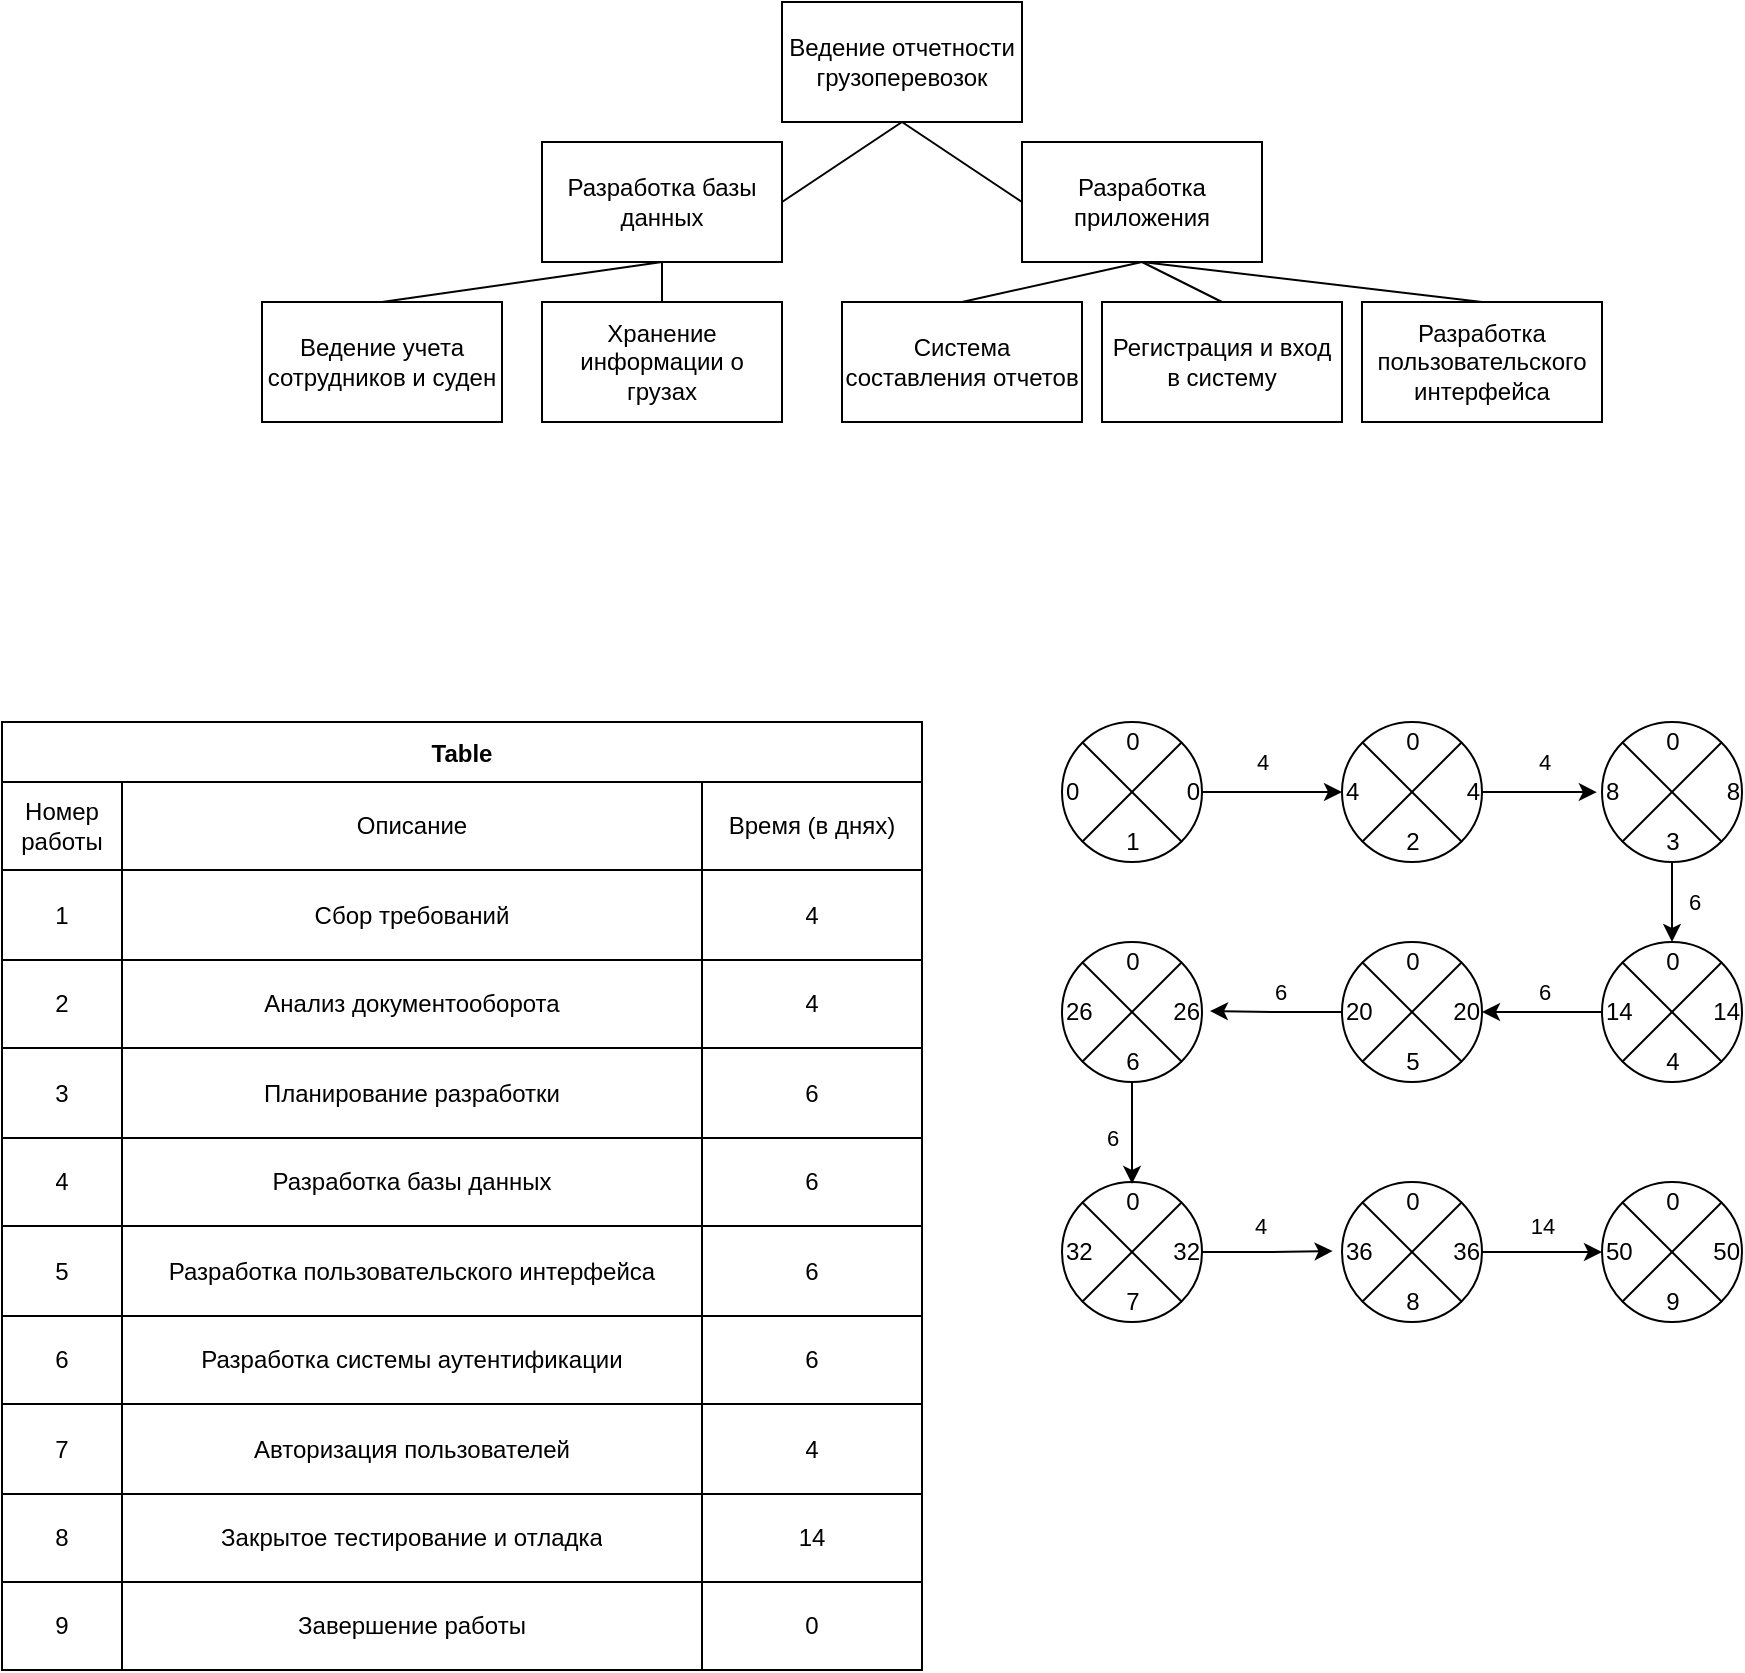 <mxfile version="15.3.8" type="device"><diagram id="DFeVaW7wgJ7eMk1ueQbN" name="Page-1"><mxGraphModel dx="1865" dy="624" grid="0" gridSize="10" guides="1" tooltips="1" connect="1" arrows="1" fold="1" page="1" pageScale="1" pageWidth="827" pageHeight="1169" math="0" shadow="0"><root><mxCell id="0"/><mxCell id="1" parent="0"/><mxCell id="fNH3DSm2WFuXf-4gq01j-4" value="Ведение отчетности грузоперевозок" style="rounded=0;whiteSpace=wrap;html=1;" parent="1" vertex="1"><mxGeometry x="200" y="30" width="120" height="60" as="geometry"/></mxCell><mxCell id="fNH3DSm2WFuXf-4gq01j-5" value="Ведение учета сотрудников и суден" style="rounded=0;whiteSpace=wrap;html=1;" parent="1" vertex="1"><mxGeometry x="-60" y="180" width="120" height="60" as="geometry"/></mxCell><mxCell id="fNH3DSm2WFuXf-4gq01j-7" value="Хранение информации о грузах" style="rounded=0;whiteSpace=wrap;html=1;" parent="1" vertex="1"><mxGeometry x="80" y="180" width="120" height="60" as="geometry"/></mxCell><mxCell id="fNH3DSm2WFuXf-4gq01j-8" value="Регистрация и вход в систему" style="rounded=0;whiteSpace=wrap;html=1;" parent="1" vertex="1"><mxGeometry x="360" y="180" width="120" height="60" as="geometry"/></mxCell><mxCell id="fNH3DSm2WFuXf-4gq01j-11" value="Разработка пользовательского интерфейса" style="rounded=0;whiteSpace=wrap;html=1;" parent="1" vertex="1"><mxGeometry x="490" y="180" width="120" height="60" as="geometry"/></mxCell><mxCell id="fNH3DSm2WFuXf-4gq01j-12" value="Разработка базы данных" style="rounded=0;whiteSpace=wrap;html=1;" parent="1" vertex="1"><mxGeometry x="80" y="100" width="120" height="60" as="geometry"/></mxCell><mxCell id="fNH3DSm2WFuXf-4gq01j-13" value="Разработка приложения" style="rounded=0;whiteSpace=wrap;html=1;" parent="1" vertex="1"><mxGeometry x="320" y="100" width="120" height="60" as="geometry"/></mxCell><mxCell id="fNH3DSm2WFuXf-4gq01j-14" value="Система составления отчетов" style="rounded=0;whiteSpace=wrap;html=1;" parent="1" vertex="1"><mxGeometry x="230" y="180" width="120" height="60" as="geometry"/></mxCell><mxCell id="fNH3DSm2WFuXf-4gq01j-17" value="" style="endArrow=none;html=1;entryX=0.5;entryY=1;entryDx=0;entryDy=0;exitX=1;exitY=0.5;exitDx=0;exitDy=0;" parent="1" source="fNH3DSm2WFuXf-4gq01j-12" target="fNH3DSm2WFuXf-4gq01j-4" edge="1"><mxGeometry width="50" height="50" relative="1" as="geometry"><mxPoint x="90" y="80" as="sourcePoint"/><mxPoint x="140" y="30" as="targetPoint"/></mxGeometry></mxCell><mxCell id="fNH3DSm2WFuXf-4gq01j-18" value="" style="endArrow=none;html=1;entryX=0.5;entryY=1;entryDx=0;entryDy=0;exitX=0;exitY=0.5;exitDx=0;exitDy=0;" parent="1" source="fNH3DSm2WFuXf-4gq01j-13" target="fNH3DSm2WFuXf-4gq01j-4" edge="1"><mxGeometry width="50" height="50" relative="1" as="geometry"><mxPoint x="210" y="140" as="sourcePoint"/><mxPoint x="270" y="100" as="targetPoint"/></mxGeometry></mxCell><mxCell id="fNH3DSm2WFuXf-4gq01j-20" value="" style="endArrow=none;html=1;entryX=0.5;entryY=1;entryDx=0;entryDy=0;exitX=0.5;exitY=0;exitDx=0;exitDy=0;" parent="1" source="fNH3DSm2WFuXf-4gq01j-7" target="fNH3DSm2WFuXf-4gq01j-12" edge="1"><mxGeometry width="50" height="50" relative="1" as="geometry"><mxPoint x="260" y="150" as="sourcePoint"/><mxPoint x="260" y="90" as="targetPoint"/></mxGeometry></mxCell><mxCell id="fNH3DSm2WFuXf-4gq01j-21" value="" style="endArrow=none;html=1;entryX=0.5;entryY=1;entryDx=0;entryDy=0;exitX=0.5;exitY=0;exitDx=0;exitDy=0;" parent="1" source="fNH3DSm2WFuXf-4gq01j-5" target="fNH3DSm2WFuXf-4gq01j-12" edge="1"><mxGeometry width="50" height="50" relative="1" as="geometry"><mxPoint x="40" y="170" as="sourcePoint"/><mxPoint x="140" y="160" as="targetPoint"/></mxGeometry></mxCell><mxCell id="fNH3DSm2WFuXf-4gq01j-22" value="" style="endArrow=none;html=1;entryX=0.5;entryY=1;entryDx=0;entryDy=0;exitX=0.5;exitY=0;exitDx=0;exitDy=0;" parent="1" source="fNH3DSm2WFuXf-4gq01j-14" target="fNH3DSm2WFuXf-4gq01j-13" edge="1"><mxGeometry width="50" height="50" relative="1" as="geometry"><mxPoint x="260" y="150" as="sourcePoint"/><mxPoint x="260" y="90" as="targetPoint"/></mxGeometry></mxCell><mxCell id="fNH3DSm2WFuXf-4gq01j-23" value="" style="endArrow=none;html=1;entryX=0.5;entryY=1;entryDx=0;entryDy=0;exitX=0.5;exitY=0;exitDx=0;exitDy=0;" parent="1" source="fNH3DSm2WFuXf-4gq01j-8" target="fNH3DSm2WFuXf-4gq01j-13" edge="1"><mxGeometry width="50" height="50" relative="1" as="geometry"><mxPoint x="260" y="150" as="sourcePoint"/><mxPoint x="260" y="90" as="targetPoint"/></mxGeometry></mxCell><mxCell id="fNH3DSm2WFuXf-4gq01j-24" value="" style="endArrow=none;html=1;entryX=0.5;entryY=1;entryDx=0;entryDy=0;exitX=0.5;exitY=0;exitDx=0;exitDy=0;" parent="1" source="fNH3DSm2WFuXf-4gq01j-11" target="fNH3DSm2WFuXf-4gq01j-13" edge="1"><mxGeometry width="50" height="50" relative="1" as="geometry"><mxPoint x="260" y="150" as="sourcePoint"/><mxPoint x="260" y="90" as="targetPoint"/></mxGeometry></mxCell><mxCell id="eEvOUHCrIvCYTT2Ful51-6" value="" style="group" vertex="1" connectable="0" parent="1"><mxGeometry x="340" y="390" width="70" height="70" as="geometry"/></mxCell><mxCell id="eEvOUHCrIvCYTT2Ful51-1" value="" style="verticalLabelPosition=bottom;verticalAlign=top;html=1;shape=mxgraph.flowchart.or;" vertex="1" parent="eEvOUHCrIvCYTT2Ful51-6"><mxGeometry width="70" height="70" as="geometry"/></mxCell><mxCell id="eEvOUHCrIvCYTT2Ful51-2" value="1" style="text;html=1;align=center;verticalAlign=middle;resizable=0;points=[];autosize=1;strokeColor=none;fillColor=none;" vertex="1" parent="eEvOUHCrIvCYTT2Ful51-6"><mxGeometry x="25" y="50" width="20" height="20" as="geometry"/></mxCell><mxCell id="eEvOUHCrIvCYTT2Ful51-3" value="0" style="text;html=1;align=right;verticalAlign=middle;resizable=0;points=[];autosize=1;strokeColor=none;fillColor=none;" vertex="1" parent="eEvOUHCrIvCYTT2Ful51-6"><mxGeometry x="50" y="25" width="20" height="20" as="geometry"/></mxCell><mxCell id="eEvOUHCrIvCYTT2Ful51-4" value="0" style="text;html=1;align=left;verticalAlign=middle;resizable=0;points=[];autosize=1;strokeColor=none;fillColor=none;" vertex="1" parent="eEvOUHCrIvCYTT2Ful51-6"><mxGeometry y="25" width="20" height="20" as="geometry"/></mxCell><mxCell id="eEvOUHCrIvCYTT2Ful51-5" value="0" style="text;html=1;align=center;verticalAlign=middle;resizable=0;points=[];autosize=1;strokeColor=none;fillColor=none;" vertex="1" parent="eEvOUHCrIvCYTT2Ful51-6"><mxGeometry x="25" width="20" height="20" as="geometry"/></mxCell><mxCell id="eEvOUHCrIvCYTT2Ful51-10" value="Table" style="shape=table;startSize=30;container=1;collapsible=0;childLayout=tableLayout;fontStyle=1;align=center;pointerEvents=1;" vertex="1" parent="1"><mxGeometry x="-190" y="390" width="460" height="474" as="geometry"/></mxCell><mxCell id="eEvOUHCrIvCYTT2Ful51-11" value="" style="shape=partialRectangle;html=1;whiteSpace=wrap;collapsible=0;dropTarget=0;pointerEvents=0;fillColor=none;top=0;left=0;bottom=0;right=0;points=[[0,0.5],[1,0.5]];portConstraint=eastwest;" vertex="1" parent="eEvOUHCrIvCYTT2Ful51-10"><mxGeometry y="30" width="460" height="44" as="geometry"/></mxCell><mxCell id="eEvOUHCrIvCYTT2Ful51-12" value="Номер работы" style="shape=partialRectangle;html=1;whiteSpace=wrap;connectable=0;fillColor=none;top=0;left=0;bottom=0;right=0;overflow=hidden;pointerEvents=1;" vertex="1" parent="eEvOUHCrIvCYTT2Ful51-11"><mxGeometry width="60" height="44" as="geometry"><mxRectangle width="60" height="44" as="alternateBounds"/></mxGeometry></mxCell><mxCell id="eEvOUHCrIvCYTT2Ful51-13" value="Описание" style="shape=partialRectangle;html=1;whiteSpace=wrap;connectable=0;fillColor=none;top=0;left=0;bottom=0;right=0;overflow=hidden;pointerEvents=1;" vertex="1" parent="eEvOUHCrIvCYTT2Ful51-11"><mxGeometry x="60" width="290" height="44" as="geometry"><mxRectangle width="290" height="44" as="alternateBounds"/></mxGeometry></mxCell><mxCell id="eEvOUHCrIvCYTT2Ful51-14" value="Время (в днях)" style="shape=partialRectangle;html=1;whiteSpace=wrap;connectable=0;fillColor=none;top=0;left=0;bottom=0;right=0;overflow=hidden;pointerEvents=1;" vertex="1" parent="eEvOUHCrIvCYTT2Ful51-11"><mxGeometry x="350" width="110" height="44" as="geometry"><mxRectangle width="110" height="44" as="alternateBounds"/></mxGeometry></mxCell><mxCell id="eEvOUHCrIvCYTT2Ful51-15" value="" style="shape=partialRectangle;html=1;whiteSpace=wrap;collapsible=0;dropTarget=0;pointerEvents=0;fillColor=none;top=0;left=0;bottom=0;right=0;points=[[0,0.5],[1,0.5]];portConstraint=eastwest;" vertex="1" parent="eEvOUHCrIvCYTT2Ful51-10"><mxGeometry y="74" width="460" height="45" as="geometry"/></mxCell><mxCell id="eEvOUHCrIvCYTT2Ful51-16" value="1" style="shape=partialRectangle;html=1;whiteSpace=wrap;connectable=0;fillColor=none;top=0;left=0;bottom=0;right=0;overflow=hidden;pointerEvents=1;" vertex="1" parent="eEvOUHCrIvCYTT2Ful51-15"><mxGeometry width="60" height="45" as="geometry"><mxRectangle width="60" height="45" as="alternateBounds"/></mxGeometry></mxCell><mxCell id="eEvOUHCrIvCYTT2Ful51-17" value="Сбор требований" style="shape=partialRectangle;html=1;whiteSpace=wrap;connectable=0;fillColor=none;top=0;left=0;bottom=0;right=0;overflow=hidden;pointerEvents=1;" vertex="1" parent="eEvOUHCrIvCYTT2Ful51-15"><mxGeometry x="60" width="290" height="45" as="geometry"><mxRectangle width="290" height="45" as="alternateBounds"/></mxGeometry></mxCell><mxCell id="eEvOUHCrIvCYTT2Ful51-18" value="4" style="shape=partialRectangle;html=1;whiteSpace=wrap;connectable=0;fillColor=none;top=0;left=0;bottom=0;right=0;overflow=hidden;pointerEvents=1;" vertex="1" parent="eEvOUHCrIvCYTT2Ful51-15"><mxGeometry x="350" width="110" height="45" as="geometry"><mxRectangle width="110" height="45" as="alternateBounds"/></mxGeometry></mxCell><mxCell id="eEvOUHCrIvCYTT2Ful51-47" value="" style="shape=partialRectangle;html=1;whiteSpace=wrap;collapsible=0;dropTarget=0;pointerEvents=0;fillColor=none;top=0;left=0;bottom=0;right=0;points=[[0,0.5],[1,0.5]];portConstraint=eastwest;" vertex="1" parent="eEvOUHCrIvCYTT2Ful51-10"><mxGeometry y="119" width="460" height="44" as="geometry"/></mxCell><mxCell id="eEvOUHCrIvCYTT2Ful51-48" value="2" style="shape=partialRectangle;html=1;whiteSpace=wrap;connectable=0;fillColor=none;top=0;left=0;bottom=0;right=0;overflow=hidden;pointerEvents=1;" vertex="1" parent="eEvOUHCrIvCYTT2Ful51-47"><mxGeometry width="60" height="44" as="geometry"><mxRectangle width="60" height="44" as="alternateBounds"/></mxGeometry></mxCell><mxCell id="eEvOUHCrIvCYTT2Ful51-49" value="Анализ документооборота" style="shape=partialRectangle;html=1;whiteSpace=wrap;connectable=0;fillColor=none;top=0;left=0;bottom=0;right=0;overflow=hidden;pointerEvents=1;" vertex="1" parent="eEvOUHCrIvCYTT2Ful51-47"><mxGeometry x="60" width="290" height="44" as="geometry"><mxRectangle width="290" height="44" as="alternateBounds"/></mxGeometry></mxCell><mxCell id="eEvOUHCrIvCYTT2Ful51-50" value="4" style="shape=partialRectangle;html=1;whiteSpace=wrap;connectable=0;fillColor=none;top=0;left=0;bottom=0;right=0;overflow=hidden;pointerEvents=1;" vertex="1" parent="eEvOUHCrIvCYTT2Ful51-47"><mxGeometry x="350" width="110" height="44" as="geometry"><mxRectangle width="110" height="44" as="alternateBounds"/></mxGeometry></mxCell><mxCell id="eEvOUHCrIvCYTT2Ful51-19" value="" style="shape=partialRectangle;html=1;whiteSpace=wrap;collapsible=0;dropTarget=0;pointerEvents=0;fillColor=none;top=0;left=0;bottom=0;right=0;points=[[0,0.5],[1,0.5]];portConstraint=eastwest;" vertex="1" parent="eEvOUHCrIvCYTT2Ful51-10"><mxGeometry y="163" width="460" height="45" as="geometry"/></mxCell><mxCell id="eEvOUHCrIvCYTT2Ful51-20" value="3" style="shape=partialRectangle;html=1;whiteSpace=wrap;connectable=0;fillColor=none;top=0;left=0;bottom=0;right=0;overflow=hidden;pointerEvents=1;" vertex="1" parent="eEvOUHCrIvCYTT2Ful51-19"><mxGeometry width="60" height="45" as="geometry"><mxRectangle width="60" height="45" as="alternateBounds"/></mxGeometry></mxCell><mxCell id="eEvOUHCrIvCYTT2Ful51-21" value="Планирование разработки" style="shape=partialRectangle;html=1;whiteSpace=wrap;connectable=0;fillColor=none;top=0;left=0;bottom=0;right=0;overflow=hidden;pointerEvents=1;" vertex="1" parent="eEvOUHCrIvCYTT2Ful51-19"><mxGeometry x="60" width="290" height="45" as="geometry"><mxRectangle width="290" height="45" as="alternateBounds"/></mxGeometry></mxCell><mxCell id="eEvOUHCrIvCYTT2Ful51-22" value="6" style="shape=partialRectangle;html=1;whiteSpace=wrap;connectable=0;fillColor=none;top=0;left=0;bottom=0;right=0;overflow=hidden;pointerEvents=1;" vertex="1" parent="eEvOUHCrIvCYTT2Ful51-19"><mxGeometry x="350" width="110" height="45" as="geometry"><mxRectangle width="110" height="45" as="alternateBounds"/></mxGeometry></mxCell><mxCell id="eEvOUHCrIvCYTT2Ful51-23" value="" style="shape=partialRectangle;html=1;whiteSpace=wrap;collapsible=0;dropTarget=0;pointerEvents=0;fillColor=none;top=0;left=0;bottom=0;right=0;points=[[0,0.5],[1,0.5]];portConstraint=eastwest;" vertex="1" parent="eEvOUHCrIvCYTT2Ful51-10"><mxGeometry y="208" width="460" height="44" as="geometry"/></mxCell><mxCell id="eEvOUHCrIvCYTT2Ful51-24" value="4" style="shape=partialRectangle;html=1;whiteSpace=wrap;connectable=0;fillColor=none;top=0;left=0;bottom=0;right=0;overflow=hidden;pointerEvents=1;" vertex="1" parent="eEvOUHCrIvCYTT2Ful51-23"><mxGeometry width="60" height="44" as="geometry"><mxRectangle width="60" height="44" as="alternateBounds"/></mxGeometry></mxCell><mxCell id="eEvOUHCrIvCYTT2Ful51-25" value="Разработка базы данных" style="shape=partialRectangle;html=1;whiteSpace=wrap;connectable=0;fillColor=none;top=0;left=0;bottom=0;right=0;overflow=hidden;pointerEvents=1;" vertex="1" parent="eEvOUHCrIvCYTT2Ful51-23"><mxGeometry x="60" width="290" height="44" as="geometry"><mxRectangle width="290" height="44" as="alternateBounds"/></mxGeometry></mxCell><mxCell id="eEvOUHCrIvCYTT2Ful51-26" value="6" style="shape=partialRectangle;html=1;whiteSpace=wrap;connectable=0;fillColor=none;top=0;left=0;bottom=0;right=0;overflow=hidden;pointerEvents=1;" vertex="1" parent="eEvOUHCrIvCYTT2Ful51-23"><mxGeometry x="350" width="110" height="44" as="geometry"><mxRectangle width="110" height="44" as="alternateBounds"/></mxGeometry></mxCell><mxCell id="eEvOUHCrIvCYTT2Ful51-27" value="" style="shape=partialRectangle;html=1;whiteSpace=wrap;collapsible=0;dropTarget=0;pointerEvents=0;fillColor=none;top=0;left=0;bottom=0;right=0;points=[[0,0.5],[1,0.5]];portConstraint=eastwest;" vertex="1" parent="eEvOUHCrIvCYTT2Ful51-10"><mxGeometry y="252" width="460" height="45" as="geometry"/></mxCell><mxCell id="eEvOUHCrIvCYTT2Ful51-28" value="5" style="shape=partialRectangle;html=1;whiteSpace=wrap;connectable=0;fillColor=none;top=0;left=0;bottom=0;right=0;overflow=hidden;pointerEvents=1;" vertex="1" parent="eEvOUHCrIvCYTT2Ful51-27"><mxGeometry width="60" height="45" as="geometry"><mxRectangle width="60" height="45" as="alternateBounds"/></mxGeometry></mxCell><mxCell id="eEvOUHCrIvCYTT2Ful51-29" value="Разработка пользовательского интерфейса" style="shape=partialRectangle;html=1;whiteSpace=wrap;connectable=0;fillColor=none;top=0;left=0;bottom=0;right=0;overflow=hidden;pointerEvents=1;" vertex="1" parent="eEvOUHCrIvCYTT2Ful51-27"><mxGeometry x="60" width="290" height="45" as="geometry"><mxRectangle width="290" height="45" as="alternateBounds"/></mxGeometry></mxCell><mxCell id="eEvOUHCrIvCYTT2Ful51-30" value="6" style="shape=partialRectangle;html=1;whiteSpace=wrap;connectable=0;fillColor=none;top=0;left=0;bottom=0;right=0;overflow=hidden;pointerEvents=1;" vertex="1" parent="eEvOUHCrIvCYTT2Ful51-27"><mxGeometry x="350" width="110" height="45" as="geometry"><mxRectangle width="110" height="45" as="alternateBounds"/></mxGeometry></mxCell><mxCell id="eEvOUHCrIvCYTT2Ful51-31" value="" style="shape=partialRectangle;html=1;whiteSpace=wrap;collapsible=0;dropTarget=0;pointerEvents=0;fillColor=none;top=0;left=0;bottom=0;right=0;points=[[0,0.5],[1,0.5]];portConstraint=eastwest;" vertex="1" parent="eEvOUHCrIvCYTT2Ful51-10"><mxGeometry y="297" width="460" height="44" as="geometry"/></mxCell><mxCell id="eEvOUHCrIvCYTT2Ful51-32" value="6" style="shape=partialRectangle;html=1;whiteSpace=wrap;connectable=0;fillColor=none;top=0;left=0;bottom=0;right=0;overflow=hidden;pointerEvents=1;" vertex="1" parent="eEvOUHCrIvCYTT2Ful51-31"><mxGeometry width="60" height="44" as="geometry"><mxRectangle width="60" height="44" as="alternateBounds"/></mxGeometry></mxCell><mxCell id="eEvOUHCrIvCYTT2Ful51-33" value="Разработка системы аутентификации" style="shape=partialRectangle;html=1;whiteSpace=wrap;connectable=0;fillColor=none;top=0;left=0;bottom=0;right=0;overflow=hidden;pointerEvents=1;" vertex="1" parent="eEvOUHCrIvCYTT2Ful51-31"><mxGeometry x="60" width="290" height="44" as="geometry"><mxRectangle width="290" height="44" as="alternateBounds"/></mxGeometry></mxCell><mxCell id="eEvOUHCrIvCYTT2Ful51-34" value="6" style="shape=partialRectangle;html=1;whiteSpace=wrap;connectable=0;fillColor=none;top=0;left=0;bottom=0;right=0;overflow=hidden;pointerEvents=1;" vertex="1" parent="eEvOUHCrIvCYTT2Ful51-31"><mxGeometry x="350" width="110" height="44" as="geometry"><mxRectangle width="110" height="44" as="alternateBounds"/></mxGeometry></mxCell><mxCell id="eEvOUHCrIvCYTT2Ful51-35" value="" style="shape=partialRectangle;html=1;whiteSpace=wrap;collapsible=0;dropTarget=0;pointerEvents=0;fillColor=none;top=0;left=0;bottom=0;right=0;points=[[0,0.5],[1,0.5]];portConstraint=eastwest;" vertex="1" parent="eEvOUHCrIvCYTT2Ful51-10"><mxGeometry y="341" width="460" height="45" as="geometry"/></mxCell><mxCell id="eEvOUHCrIvCYTT2Ful51-36" value="7" style="shape=partialRectangle;html=1;whiteSpace=wrap;connectable=0;fillColor=none;top=0;left=0;bottom=0;right=0;overflow=hidden;pointerEvents=1;" vertex="1" parent="eEvOUHCrIvCYTT2Ful51-35"><mxGeometry width="60" height="45" as="geometry"><mxRectangle width="60" height="45" as="alternateBounds"/></mxGeometry></mxCell><mxCell id="eEvOUHCrIvCYTT2Ful51-37" value="Авторизация пользователей" style="shape=partialRectangle;html=1;whiteSpace=wrap;connectable=0;fillColor=none;top=0;left=0;bottom=0;right=0;overflow=hidden;pointerEvents=1;" vertex="1" parent="eEvOUHCrIvCYTT2Ful51-35"><mxGeometry x="60" width="290" height="45" as="geometry"><mxRectangle width="290" height="45" as="alternateBounds"/></mxGeometry></mxCell><mxCell id="eEvOUHCrIvCYTT2Ful51-38" value="4" style="shape=partialRectangle;html=1;whiteSpace=wrap;connectable=0;fillColor=none;top=0;left=0;bottom=0;right=0;overflow=hidden;pointerEvents=1;" vertex="1" parent="eEvOUHCrIvCYTT2Ful51-35"><mxGeometry x="350" width="110" height="45" as="geometry"><mxRectangle width="110" height="45" as="alternateBounds"/></mxGeometry></mxCell><mxCell id="eEvOUHCrIvCYTT2Ful51-39" value="" style="shape=partialRectangle;html=1;whiteSpace=wrap;collapsible=0;dropTarget=0;pointerEvents=0;fillColor=none;top=0;left=0;bottom=0;right=0;points=[[0,0.5],[1,0.5]];portConstraint=eastwest;" vertex="1" parent="eEvOUHCrIvCYTT2Ful51-10"><mxGeometry y="386" width="460" height="44" as="geometry"/></mxCell><mxCell id="eEvOUHCrIvCYTT2Ful51-40" value="8" style="shape=partialRectangle;html=1;whiteSpace=wrap;connectable=0;fillColor=none;top=0;left=0;bottom=0;right=0;overflow=hidden;pointerEvents=1;" vertex="1" parent="eEvOUHCrIvCYTT2Ful51-39"><mxGeometry width="60" height="44" as="geometry"><mxRectangle width="60" height="44" as="alternateBounds"/></mxGeometry></mxCell><mxCell id="eEvOUHCrIvCYTT2Ful51-41" value="Закрытое тестирование и отладка" style="shape=partialRectangle;html=1;whiteSpace=wrap;connectable=0;fillColor=none;top=0;left=0;bottom=0;right=0;overflow=hidden;pointerEvents=1;" vertex="1" parent="eEvOUHCrIvCYTT2Ful51-39"><mxGeometry x="60" width="290" height="44" as="geometry"><mxRectangle width="290" height="44" as="alternateBounds"/></mxGeometry></mxCell><mxCell id="eEvOUHCrIvCYTT2Ful51-42" value="14" style="shape=partialRectangle;html=1;whiteSpace=wrap;connectable=0;fillColor=none;top=0;left=0;bottom=0;right=0;overflow=hidden;pointerEvents=1;" vertex="1" parent="eEvOUHCrIvCYTT2Ful51-39"><mxGeometry x="350" width="110" height="44" as="geometry"><mxRectangle width="110" height="44" as="alternateBounds"/></mxGeometry></mxCell><mxCell id="eEvOUHCrIvCYTT2Ful51-113" value="" style="shape=partialRectangle;html=1;whiteSpace=wrap;collapsible=0;dropTarget=0;pointerEvents=0;fillColor=none;top=0;left=0;bottom=0;right=0;points=[[0,0.5],[1,0.5]];portConstraint=eastwest;" vertex="1" parent="eEvOUHCrIvCYTT2Ful51-10"><mxGeometry y="430" width="460" height="44" as="geometry"/></mxCell><mxCell id="eEvOUHCrIvCYTT2Ful51-114" value="9" style="shape=partialRectangle;html=1;whiteSpace=wrap;connectable=0;fillColor=none;top=0;left=0;bottom=0;right=0;overflow=hidden;pointerEvents=1;" vertex="1" parent="eEvOUHCrIvCYTT2Ful51-113"><mxGeometry width="60" height="44" as="geometry"><mxRectangle width="60" height="44" as="alternateBounds"/></mxGeometry></mxCell><mxCell id="eEvOUHCrIvCYTT2Ful51-115" value="Завершение работы" style="shape=partialRectangle;html=1;whiteSpace=wrap;connectable=0;fillColor=none;top=0;left=0;bottom=0;right=0;overflow=hidden;pointerEvents=1;" vertex="1" parent="eEvOUHCrIvCYTT2Ful51-113"><mxGeometry x="60" width="290" height="44" as="geometry"><mxRectangle width="290" height="44" as="alternateBounds"/></mxGeometry></mxCell><mxCell id="eEvOUHCrIvCYTT2Ful51-116" value="0" style="shape=partialRectangle;html=1;whiteSpace=wrap;connectable=0;fillColor=none;top=0;left=0;bottom=0;right=0;overflow=hidden;pointerEvents=1;" vertex="1" parent="eEvOUHCrIvCYTT2Ful51-113"><mxGeometry x="350" width="110" height="44" as="geometry"><mxRectangle width="110" height="44" as="alternateBounds"/></mxGeometry></mxCell><mxCell id="eEvOUHCrIvCYTT2Ful51-51" value="" style="group" vertex="1" connectable="0" parent="1"><mxGeometry x="480" y="390" width="70" height="70" as="geometry"/></mxCell><mxCell id="eEvOUHCrIvCYTT2Ful51-52" value="" style="verticalLabelPosition=bottom;verticalAlign=top;html=1;shape=mxgraph.flowchart.or;" vertex="1" parent="eEvOUHCrIvCYTT2Ful51-51"><mxGeometry width="70" height="70" as="geometry"/></mxCell><mxCell id="eEvOUHCrIvCYTT2Ful51-53" value="2" style="text;html=1;align=center;verticalAlign=middle;resizable=0;points=[];autosize=1;strokeColor=none;fillColor=none;" vertex="1" parent="eEvOUHCrIvCYTT2Ful51-51"><mxGeometry x="25" y="50" width="20" height="20" as="geometry"/></mxCell><mxCell id="eEvOUHCrIvCYTT2Ful51-54" value="4" style="text;html=1;align=right;verticalAlign=middle;resizable=0;points=[];autosize=1;strokeColor=none;fillColor=none;" vertex="1" parent="eEvOUHCrIvCYTT2Ful51-51"><mxGeometry x="50" y="25" width="20" height="20" as="geometry"/></mxCell><mxCell id="eEvOUHCrIvCYTT2Ful51-55" value="4" style="text;html=1;align=left;verticalAlign=middle;resizable=0;points=[];autosize=1;strokeColor=none;fillColor=none;" vertex="1" parent="eEvOUHCrIvCYTT2Ful51-51"><mxGeometry y="25" width="20" height="20" as="geometry"/></mxCell><mxCell id="eEvOUHCrIvCYTT2Ful51-56" value="0" style="text;html=1;align=center;verticalAlign=middle;resizable=0;points=[];autosize=1;strokeColor=none;fillColor=none;" vertex="1" parent="eEvOUHCrIvCYTT2Ful51-51"><mxGeometry x="25" width="20" height="20" as="geometry"/></mxCell><mxCell id="eEvOUHCrIvCYTT2Ful51-57" value="" style="group" vertex="1" connectable="0" parent="1"><mxGeometry x="480" y="500" width="70" height="70" as="geometry"/></mxCell><mxCell id="eEvOUHCrIvCYTT2Ful51-58" value="" style="verticalLabelPosition=bottom;verticalAlign=top;html=1;shape=mxgraph.flowchart.or;" vertex="1" parent="eEvOUHCrIvCYTT2Ful51-57"><mxGeometry width="70" height="70" as="geometry"/></mxCell><mxCell id="eEvOUHCrIvCYTT2Ful51-59" value="5" style="text;html=1;align=center;verticalAlign=middle;resizable=0;points=[];autosize=1;strokeColor=none;fillColor=none;" vertex="1" parent="eEvOUHCrIvCYTT2Ful51-57"><mxGeometry x="25" y="50" width="20" height="20" as="geometry"/></mxCell><mxCell id="eEvOUHCrIvCYTT2Ful51-60" value="20" style="text;html=1;align=right;verticalAlign=middle;resizable=0;points=[];autosize=1;strokeColor=none;fillColor=none;" vertex="1" parent="eEvOUHCrIvCYTT2Ful51-57"><mxGeometry x="40" y="25" width="30" height="20" as="geometry"/></mxCell><mxCell id="eEvOUHCrIvCYTT2Ful51-61" value="20" style="text;html=1;align=left;verticalAlign=middle;resizable=0;points=[];autosize=1;strokeColor=none;fillColor=none;" vertex="1" parent="eEvOUHCrIvCYTT2Ful51-57"><mxGeometry y="25" width="30" height="20" as="geometry"/></mxCell><mxCell id="eEvOUHCrIvCYTT2Ful51-62" value="0" style="text;html=1;align=center;verticalAlign=middle;resizable=0;points=[];autosize=1;strokeColor=none;fillColor=none;" vertex="1" parent="eEvOUHCrIvCYTT2Ful51-57"><mxGeometry x="25" width="20" height="20" as="geometry"/></mxCell><mxCell id="eEvOUHCrIvCYTT2Ful51-63" value="" style="group" vertex="1" connectable="0" parent="1"><mxGeometry x="610" y="390" width="70" height="70" as="geometry"/></mxCell><mxCell id="eEvOUHCrIvCYTT2Ful51-64" value="" style="verticalLabelPosition=bottom;verticalAlign=top;html=1;shape=mxgraph.flowchart.or;" vertex="1" parent="eEvOUHCrIvCYTT2Ful51-63"><mxGeometry width="70" height="70" as="geometry"/></mxCell><mxCell id="eEvOUHCrIvCYTT2Ful51-65" value="3" style="text;html=1;align=center;verticalAlign=middle;resizable=0;points=[];autosize=1;strokeColor=none;fillColor=none;" vertex="1" parent="eEvOUHCrIvCYTT2Ful51-63"><mxGeometry x="25" y="50" width="20" height="20" as="geometry"/></mxCell><mxCell id="eEvOUHCrIvCYTT2Ful51-66" value="8" style="text;html=1;align=right;verticalAlign=middle;resizable=0;points=[];autosize=1;strokeColor=none;fillColor=none;" vertex="1" parent="eEvOUHCrIvCYTT2Ful51-63"><mxGeometry x="50" y="25" width="20" height="20" as="geometry"/></mxCell><mxCell id="eEvOUHCrIvCYTT2Ful51-67" value="8" style="text;html=1;align=left;verticalAlign=middle;resizable=0;points=[];autosize=1;strokeColor=none;fillColor=none;" vertex="1" parent="eEvOUHCrIvCYTT2Ful51-63"><mxGeometry y="25" width="20" height="20" as="geometry"/></mxCell><mxCell id="eEvOUHCrIvCYTT2Ful51-68" value="0" style="text;html=1;align=center;verticalAlign=middle;resizable=0;points=[];autosize=1;strokeColor=none;fillColor=none;" vertex="1" parent="eEvOUHCrIvCYTT2Ful51-63"><mxGeometry x="25" width="20" height="20" as="geometry"/></mxCell><mxCell id="eEvOUHCrIvCYTT2Ful51-69" value="" style="group" vertex="1" connectable="0" parent="1"><mxGeometry x="610" y="500" width="70" height="70" as="geometry"/></mxCell><mxCell id="eEvOUHCrIvCYTT2Ful51-70" value="" style="verticalLabelPosition=bottom;verticalAlign=top;html=1;shape=mxgraph.flowchart.or;" vertex="1" parent="eEvOUHCrIvCYTT2Ful51-69"><mxGeometry width="70" height="70" as="geometry"/></mxCell><mxCell id="eEvOUHCrIvCYTT2Ful51-71" value="4" style="text;html=1;align=center;verticalAlign=middle;resizable=0;points=[];autosize=1;strokeColor=none;fillColor=none;" vertex="1" parent="eEvOUHCrIvCYTT2Ful51-69"><mxGeometry x="25" y="50" width="20" height="20" as="geometry"/></mxCell><mxCell id="eEvOUHCrIvCYTT2Ful51-72" value="14" style="text;html=1;align=right;verticalAlign=middle;resizable=0;points=[];autosize=1;strokeColor=none;fillColor=none;" vertex="1" parent="eEvOUHCrIvCYTT2Ful51-69"><mxGeometry x="40" y="25" width="30" height="20" as="geometry"/></mxCell><mxCell id="eEvOUHCrIvCYTT2Ful51-73" value="14" style="text;html=1;align=left;verticalAlign=middle;resizable=0;points=[];autosize=1;strokeColor=none;fillColor=none;" vertex="1" parent="eEvOUHCrIvCYTT2Ful51-69"><mxGeometry y="25" width="30" height="20" as="geometry"/></mxCell><mxCell id="eEvOUHCrIvCYTT2Ful51-74" value="0" style="text;html=1;align=center;verticalAlign=middle;resizable=0;points=[];autosize=1;strokeColor=none;fillColor=none;" vertex="1" parent="eEvOUHCrIvCYTT2Ful51-69"><mxGeometry x="25" width="20" height="20" as="geometry"/></mxCell><mxCell id="eEvOUHCrIvCYTT2Ful51-79" value="" style="group" vertex="1" connectable="0" parent="1"><mxGeometry x="340" y="620" width="70" height="70" as="geometry"/></mxCell><mxCell id="eEvOUHCrIvCYTT2Ful51-80" value="" style="verticalLabelPosition=bottom;verticalAlign=top;html=1;shape=mxgraph.flowchart.or;" vertex="1" parent="eEvOUHCrIvCYTT2Ful51-79"><mxGeometry width="70" height="70" as="geometry"/></mxCell><mxCell id="eEvOUHCrIvCYTT2Ful51-81" value="7" style="text;html=1;align=center;verticalAlign=middle;resizable=0;points=[];autosize=1;strokeColor=none;fillColor=none;" vertex="1" parent="eEvOUHCrIvCYTT2Ful51-79"><mxGeometry x="25" y="50" width="20" height="20" as="geometry"/></mxCell><mxCell id="eEvOUHCrIvCYTT2Ful51-82" value="32" style="text;html=1;align=right;verticalAlign=middle;resizable=0;points=[];autosize=1;strokeColor=none;fillColor=none;" vertex="1" parent="eEvOUHCrIvCYTT2Ful51-79"><mxGeometry x="40" y="25" width="30" height="20" as="geometry"/></mxCell><mxCell id="eEvOUHCrIvCYTT2Ful51-83" value="32" style="text;html=1;align=left;verticalAlign=middle;resizable=0;points=[];autosize=1;strokeColor=none;fillColor=none;" vertex="1" parent="eEvOUHCrIvCYTT2Ful51-79"><mxGeometry y="25" width="30" height="20" as="geometry"/></mxCell><mxCell id="eEvOUHCrIvCYTT2Ful51-84" value="0" style="text;html=1;align=center;verticalAlign=middle;resizable=0;points=[];autosize=1;strokeColor=none;fillColor=none;" vertex="1" parent="eEvOUHCrIvCYTT2Ful51-79"><mxGeometry x="25" width="20" height="20" as="geometry"/></mxCell><mxCell id="eEvOUHCrIvCYTT2Ful51-85" value="" style="group" vertex="1" connectable="0" parent="1"><mxGeometry x="340" y="500" width="70" height="70" as="geometry"/></mxCell><mxCell id="eEvOUHCrIvCYTT2Ful51-86" value="" style="verticalLabelPosition=bottom;verticalAlign=top;html=1;shape=mxgraph.flowchart.or;" vertex="1" parent="eEvOUHCrIvCYTT2Ful51-85"><mxGeometry width="70" height="70" as="geometry"/></mxCell><mxCell id="eEvOUHCrIvCYTT2Ful51-87" value="6" style="text;html=1;align=center;verticalAlign=middle;resizable=0;points=[];autosize=1;strokeColor=none;fillColor=none;" vertex="1" parent="eEvOUHCrIvCYTT2Ful51-85"><mxGeometry x="25" y="50" width="20" height="20" as="geometry"/></mxCell><mxCell id="eEvOUHCrIvCYTT2Ful51-88" value="26" style="text;html=1;align=right;verticalAlign=middle;resizable=0;points=[];autosize=1;strokeColor=none;fillColor=none;" vertex="1" parent="eEvOUHCrIvCYTT2Ful51-85"><mxGeometry x="40" y="25" width="30" height="20" as="geometry"/></mxCell><mxCell id="eEvOUHCrIvCYTT2Ful51-89" value="26" style="text;html=1;align=left;verticalAlign=middle;resizable=0;points=[];autosize=1;strokeColor=none;fillColor=none;" vertex="1" parent="eEvOUHCrIvCYTT2Ful51-85"><mxGeometry y="25" width="30" height="20" as="geometry"/></mxCell><mxCell id="eEvOUHCrIvCYTT2Ful51-90" value="0" style="text;html=1;align=center;verticalAlign=middle;resizable=0;points=[];autosize=1;strokeColor=none;fillColor=none;" vertex="1" parent="eEvOUHCrIvCYTT2Ful51-85"><mxGeometry x="25" width="20" height="20" as="geometry"/></mxCell><mxCell id="eEvOUHCrIvCYTT2Ful51-92" value="" style="group" vertex="1" connectable="0" parent="1"><mxGeometry x="480" y="620" width="70" height="70" as="geometry"/></mxCell><mxCell id="eEvOUHCrIvCYTT2Ful51-93" value="" style="verticalLabelPosition=bottom;verticalAlign=top;html=1;shape=mxgraph.flowchart.or;" vertex="1" parent="eEvOUHCrIvCYTT2Ful51-92"><mxGeometry width="70" height="70" as="geometry"/></mxCell><mxCell id="eEvOUHCrIvCYTT2Ful51-94" value="8" style="text;html=1;align=center;verticalAlign=middle;resizable=0;points=[];autosize=1;strokeColor=none;fillColor=none;" vertex="1" parent="eEvOUHCrIvCYTT2Ful51-92"><mxGeometry x="25" y="50" width="20" height="20" as="geometry"/></mxCell><mxCell id="eEvOUHCrIvCYTT2Ful51-95" value="36" style="text;html=1;align=right;verticalAlign=middle;resizable=0;points=[];autosize=1;strokeColor=none;fillColor=none;" vertex="1" parent="eEvOUHCrIvCYTT2Ful51-92"><mxGeometry x="40" y="25" width="30" height="20" as="geometry"/></mxCell><mxCell id="eEvOUHCrIvCYTT2Ful51-96" value="36" style="text;html=1;align=left;verticalAlign=middle;resizable=0;points=[];autosize=1;strokeColor=none;fillColor=none;" vertex="1" parent="eEvOUHCrIvCYTT2Ful51-92"><mxGeometry y="25" width="30" height="20" as="geometry"/></mxCell><mxCell id="eEvOUHCrIvCYTT2Ful51-97" value="0" style="text;html=1;align=center;verticalAlign=middle;resizable=0;points=[];autosize=1;strokeColor=none;fillColor=none;" vertex="1" parent="eEvOUHCrIvCYTT2Ful51-92"><mxGeometry x="25" width="20" height="20" as="geometry"/></mxCell><mxCell id="eEvOUHCrIvCYTT2Ful51-99" value="" style="edgeStyle=orthogonalEdgeStyle;rounded=0;orthogonalLoop=1;jettySize=auto;html=1;entryX=0;entryY=0.5;entryDx=0;entryDy=0;entryPerimeter=0;" edge="1" parent="1" source="eEvOUHCrIvCYTT2Ful51-1" target="eEvOUHCrIvCYTT2Ful51-52"><mxGeometry relative="1" as="geometry"/></mxCell><mxCell id="eEvOUHCrIvCYTT2Ful51-100" value="4" style="edgeLabel;html=1;align=center;verticalAlign=middle;resizable=0;points=[];" vertex="1" connectable="0" parent="eEvOUHCrIvCYTT2Ful51-99"><mxGeometry x="0.24" y="1" relative="1" as="geometry"><mxPoint x="-14" y="-14" as="offset"/></mxGeometry></mxCell><mxCell id="eEvOUHCrIvCYTT2Ful51-101" value="" style="edgeStyle=orthogonalEdgeStyle;rounded=0;orthogonalLoop=1;jettySize=auto;html=1;entryX=-0.129;entryY=0.503;entryDx=0;entryDy=0;entryPerimeter=0;" edge="1" parent="1" source="eEvOUHCrIvCYTT2Ful51-52" target="eEvOUHCrIvCYTT2Ful51-67"><mxGeometry relative="1" as="geometry"/></mxCell><mxCell id="eEvOUHCrIvCYTT2Ful51-103" value="4" style="edgeLabel;html=1;align=center;verticalAlign=middle;resizable=0;points=[];" vertex="1" connectable="0" parent="eEvOUHCrIvCYTT2Ful51-101"><mxGeometry x="-0.239" y="-1" relative="1" as="geometry"><mxPoint x="9" y="-16" as="offset"/></mxGeometry></mxCell><mxCell id="eEvOUHCrIvCYTT2Ful51-104" style="edgeStyle=orthogonalEdgeStyle;rounded=0;orthogonalLoop=1;jettySize=auto;html=1;" edge="1" parent="1" source="eEvOUHCrIvCYTT2Ful51-64"><mxGeometry relative="1" as="geometry"><mxPoint x="645" y="500" as="targetPoint"/></mxGeometry></mxCell><mxCell id="eEvOUHCrIvCYTT2Ful51-105" value="6" style="edgeLabel;html=1;align=center;verticalAlign=middle;resizable=0;points=[];" vertex="1" connectable="0" parent="eEvOUHCrIvCYTT2Ful51-104"><mxGeometry x="0.122" relative="1" as="geometry"><mxPoint x="10" y="-2" as="offset"/></mxGeometry></mxCell><mxCell id="eEvOUHCrIvCYTT2Ful51-106" style="edgeStyle=orthogonalEdgeStyle;rounded=0;orthogonalLoop=1;jettySize=auto;html=1;" edge="1" parent="1" source="eEvOUHCrIvCYTT2Ful51-70"><mxGeometry relative="1" as="geometry"><mxPoint x="550" y="535" as="targetPoint"/></mxGeometry></mxCell><mxCell id="eEvOUHCrIvCYTT2Ful51-107" value="6" style="edgeLabel;html=1;align=center;verticalAlign=middle;resizable=0;points=[];" vertex="1" connectable="0" parent="eEvOUHCrIvCYTT2Ful51-106"><mxGeometry x="0.79" y="2" relative="1" as="geometry"><mxPoint x="24" y="-12" as="offset"/></mxGeometry></mxCell><mxCell id="eEvOUHCrIvCYTT2Ful51-108" style="edgeStyle=orthogonalEdgeStyle;rounded=0;orthogonalLoop=1;jettySize=auto;html=1;entryX=1.133;entryY=0.475;entryDx=0;entryDy=0;entryPerimeter=0;" edge="1" parent="1" source="eEvOUHCrIvCYTT2Ful51-58" target="eEvOUHCrIvCYTT2Ful51-88"><mxGeometry relative="1" as="geometry"/></mxCell><mxCell id="eEvOUHCrIvCYTT2Ful51-109" value="6" style="edgeLabel;html=1;align=center;verticalAlign=middle;resizable=0;points=[];" vertex="1" connectable="0" parent="eEvOUHCrIvCYTT2Ful51-108"><mxGeometry x="-0.074" y="1" relative="1" as="geometry"><mxPoint y="-11" as="offset"/></mxGeometry></mxCell><mxCell id="eEvOUHCrIvCYTT2Ful51-110" style="edgeStyle=orthogonalEdgeStyle;rounded=0;orthogonalLoop=1;jettySize=auto;html=1;entryX=-0.157;entryY=0.478;entryDx=0;entryDy=0;entryPerimeter=0;" edge="1" parent="1" source="eEvOUHCrIvCYTT2Ful51-80" target="eEvOUHCrIvCYTT2Ful51-96"><mxGeometry relative="1" as="geometry"/></mxCell><mxCell id="eEvOUHCrIvCYTT2Ful51-117" value="4" style="edgeLabel;html=1;align=center;verticalAlign=middle;resizable=0;points=[];" vertex="1" connectable="0" parent="eEvOUHCrIvCYTT2Ful51-110"><mxGeometry x="-0.21" y="2" relative="1" as="geometry"><mxPoint x="3" y="-11" as="offset"/></mxGeometry></mxCell><mxCell id="eEvOUHCrIvCYTT2Ful51-111" style="edgeStyle=orthogonalEdgeStyle;rounded=0;orthogonalLoop=1;jettySize=auto;html=1;entryX=0.5;entryY=0.047;entryDx=0;entryDy=0;entryPerimeter=0;" edge="1" parent="1" source="eEvOUHCrIvCYTT2Ful51-86" target="eEvOUHCrIvCYTT2Ful51-84"><mxGeometry relative="1" as="geometry"><mxPoint x="376" y="620" as="targetPoint"/></mxGeometry></mxCell><mxCell id="eEvOUHCrIvCYTT2Ful51-112" value="6" style="edgeLabel;html=1;align=center;verticalAlign=middle;resizable=0;points=[];" vertex="1" connectable="0" parent="eEvOUHCrIvCYTT2Ful51-111"><mxGeometry x="0.178" y="-1" relative="1" as="geometry"><mxPoint x="-9" y="-2" as="offset"/></mxGeometry></mxCell><mxCell id="eEvOUHCrIvCYTT2Ful51-118" value="" style="group" vertex="1" connectable="0" parent="1"><mxGeometry x="610" y="620" width="70" height="70" as="geometry"/></mxCell><mxCell id="eEvOUHCrIvCYTT2Ful51-119" value="" style="verticalLabelPosition=bottom;verticalAlign=top;html=1;shape=mxgraph.flowchart.or;" vertex="1" parent="eEvOUHCrIvCYTT2Ful51-118"><mxGeometry width="70" height="70" as="geometry"/></mxCell><mxCell id="eEvOUHCrIvCYTT2Ful51-120" value="9" style="text;html=1;align=center;verticalAlign=middle;resizable=0;points=[];autosize=1;strokeColor=none;fillColor=none;" vertex="1" parent="eEvOUHCrIvCYTT2Ful51-118"><mxGeometry x="25" y="50" width="20" height="20" as="geometry"/></mxCell><mxCell id="eEvOUHCrIvCYTT2Ful51-121" value="50" style="text;html=1;align=right;verticalAlign=middle;resizable=0;points=[];autosize=1;strokeColor=none;fillColor=none;" vertex="1" parent="eEvOUHCrIvCYTT2Ful51-118"><mxGeometry x="40" y="25" width="30" height="20" as="geometry"/></mxCell><mxCell id="eEvOUHCrIvCYTT2Ful51-122" value="50" style="text;html=1;align=left;verticalAlign=middle;resizable=0;points=[];autosize=1;strokeColor=none;fillColor=none;" vertex="1" parent="eEvOUHCrIvCYTT2Ful51-118"><mxGeometry y="25" width="30" height="20" as="geometry"/></mxCell><mxCell id="eEvOUHCrIvCYTT2Ful51-123" value="0" style="text;html=1;align=center;verticalAlign=middle;resizable=0;points=[];autosize=1;strokeColor=none;fillColor=none;" vertex="1" parent="eEvOUHCrIvCYTT2Ful51-118"><mxGeometry x="25" width="20" height="20" as="geometry"/></mxCell><mxCell id="eEvOUHCrIvCYTT2Ful51-124" style="edgeStyle=orthogonalEdgeStyle;rounded=0;orthogonalLoop=1;jettySize=auto;html=1;" edge="1" parent="1" source="eEvOUHCrIvCYTT2Ful51-93" target="eEvOUHCrIvCYTT2Ful51-122"><mxGeometry relative="1" as="geometry"/></mxCell><mxCell id="eEvOUHCrIvCYTT2Ful51-125" value="14" style="edgeLabel;html=1;align=center;verticalAlign=middle;resizable=0;points=[];" vertex="1" connectable="0" parent="eEvOUHCrIvCYTT2Ful51-124"><mxGeometry x="0.277" relative="1" as="geometry"><mxPoint x="-9" y="-13" as="offset"/></mxGeometry></mxCell></root></mxGraphModel></diagram></mxfile>